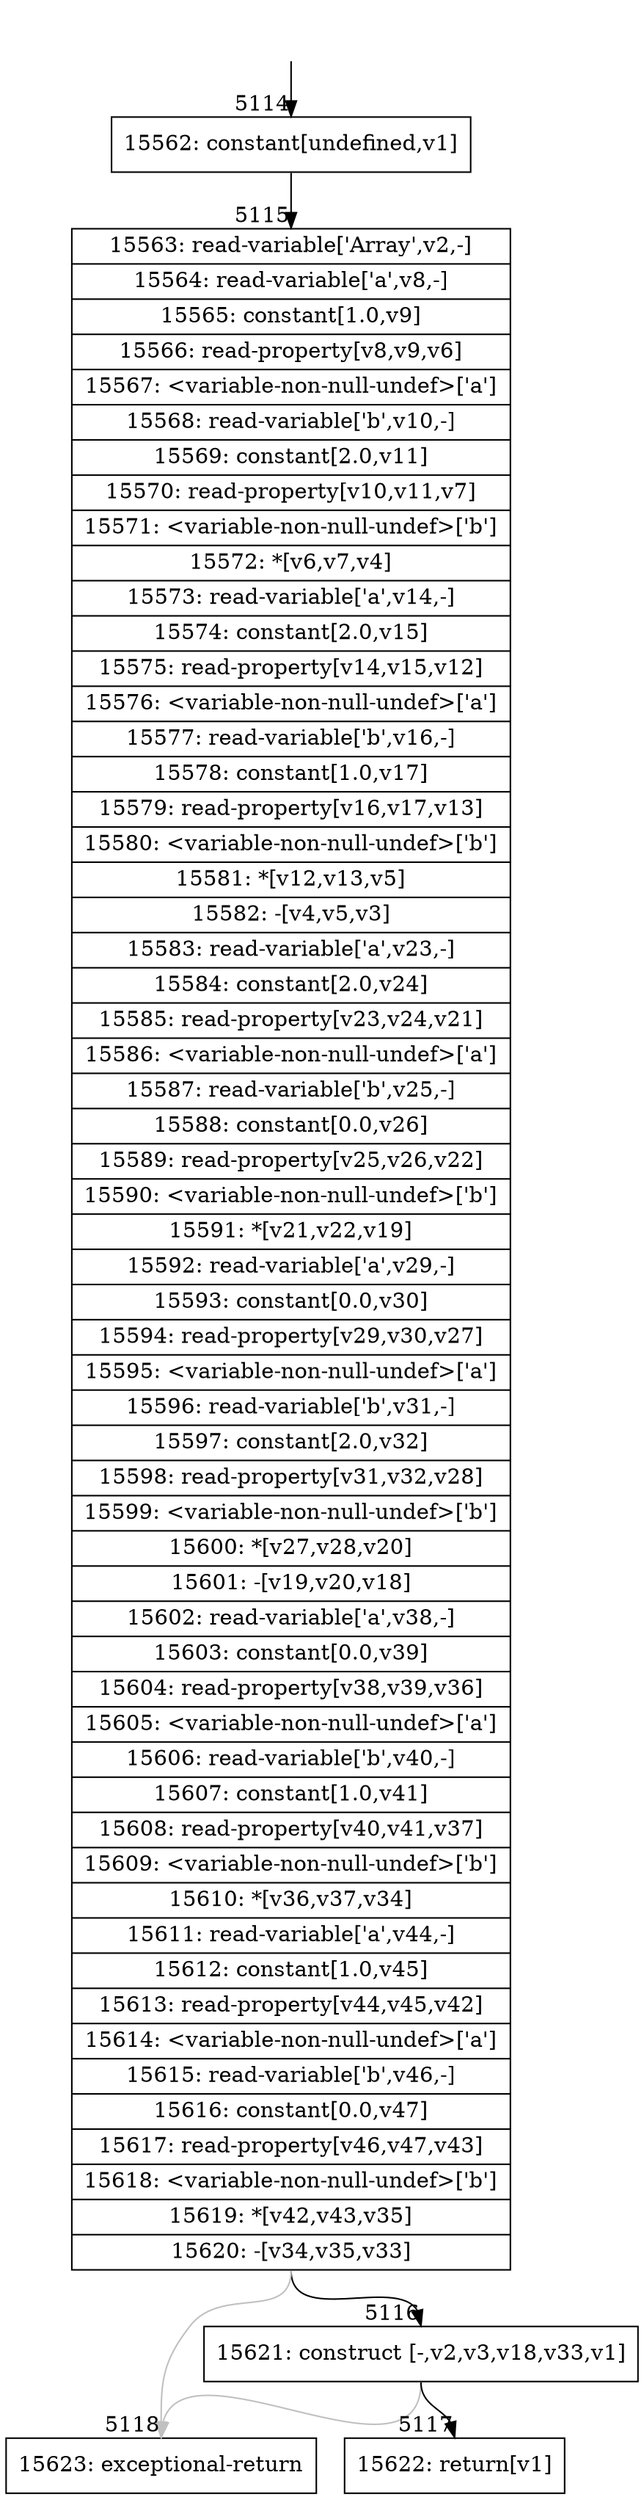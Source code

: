 digraph {
rankdir="TD"
BB_entry491[shape=none,label=""];
BB_entry491 -> BB5114 [tailport=s, headport=n, headlabel="    5114"]
BB5114 [shape=record label="{15562: constant[undefined,v1]}" ] 
BB5114 -> BB5115 [tailport=s, headport=n, headlabel="      5115"]
BB5115 [shape=record label="{15563: read-variable['Array',v2,-]|15564: read-variable['a',v8,-]|15565: constant[1.0,v9]|15566: read-property[v8,v9,v6]|15567: \<variable-non-null-undef\>['a']|15568: read-variable['b',v10,-]|15569: constant[2.0,v11]|15570: read-property[v10,v11,v7]|15571: \<variable-non-null-undef\>['b']|15572: *[v6,v7,v4]|15573: read-variable['a',v14,-]|15574: constant[2.0,v15]|15575: read-property[v14,v15,v12]|15576: \<variable-non-null-undef\>['a']|15577: read-variable['b',v16,-]|15578: constant[1.0,v17]|15579: read-property[v16,v17,v13]|15580: \<variable-non-null-undef\>['b']|15581: *[v12,v13,v5]|15582: -[v4,v5,v3]|15583: read-variable['a',v23,-]|15584: constant[2.0,v24]|15585: read-property[v23,v24,v21]|15586: \<variable-non-null-undef\>['a']|15587: read-variable['b',v25,-]|15588: constant[0.0,v26]|15589: read-property[v25,v26,v22]|15590: \<variable-non-null-undef\>['b']|15591: *[v21,v22,v19]|15592: read-variable['a',v29,-]|15593: constant[0.0,v30]|15594: read-property[v29,v30,v27]|15595: \<variable-non-null-undef\>['a']|15596: read-variable['b',v31,-]|15597: constant[2.0,v32]|15598: read-property[v31,v32,v28]|15599: \<variable-non-null-undef\>['b']|15600: *[v27,v28,v20]|15601: -[v19,v20,v18]|15602: read-variable['a',v38,-]|15603: constant[0.0,v39]|15604: read-property[v38,v39,v36]|15605: \<variable-non-null-undef\>['a']|15606: read-variable['b',v40,-]|15607: constant[1.0,v41]|15608: read-property[v40,v41,v37]|15609: \<variable-non-null-undef\>['b']|15610: *[v36,v37,v34]|15611: read-variable['a',v44,-]|15612: constant[1.0,v45]|15613: read-property[v44,v45,v42]|15614: \<variable-non-null-undef\>['a']|15615: read-variable['b',v46,-]|15616: constant[0.0,v47]|15617: read-property[v46,v47,v43]|15618: \<variable-non-null-undef\>['b']|15619: *[v42,v43,v35]|15620: -[v34,v35,v33]}" ] 
BB5115 -> BB5116 [tailport=s, headport=n, headlabel="      5116"]
BB5115 -> BB5118 [tailport=s, headport=n, color=gray, headlabel="      5118"]
BB5116 [shape=record label="{15621: construct [-,v2,v3,v18,v33,v1]}" ] 
BB5116 -> BB5117 [tailport=s, headport=n, headlabel="      5117"]
BB5116 -> BB5118 [tailport=s, headport=n, color=gray]
BB5117 [shape=record label="{15622: return[v1]}" ] 
BB5118 [shape=record label="{15623: exceptional-return}" ] 
//#$~ 2978
}
